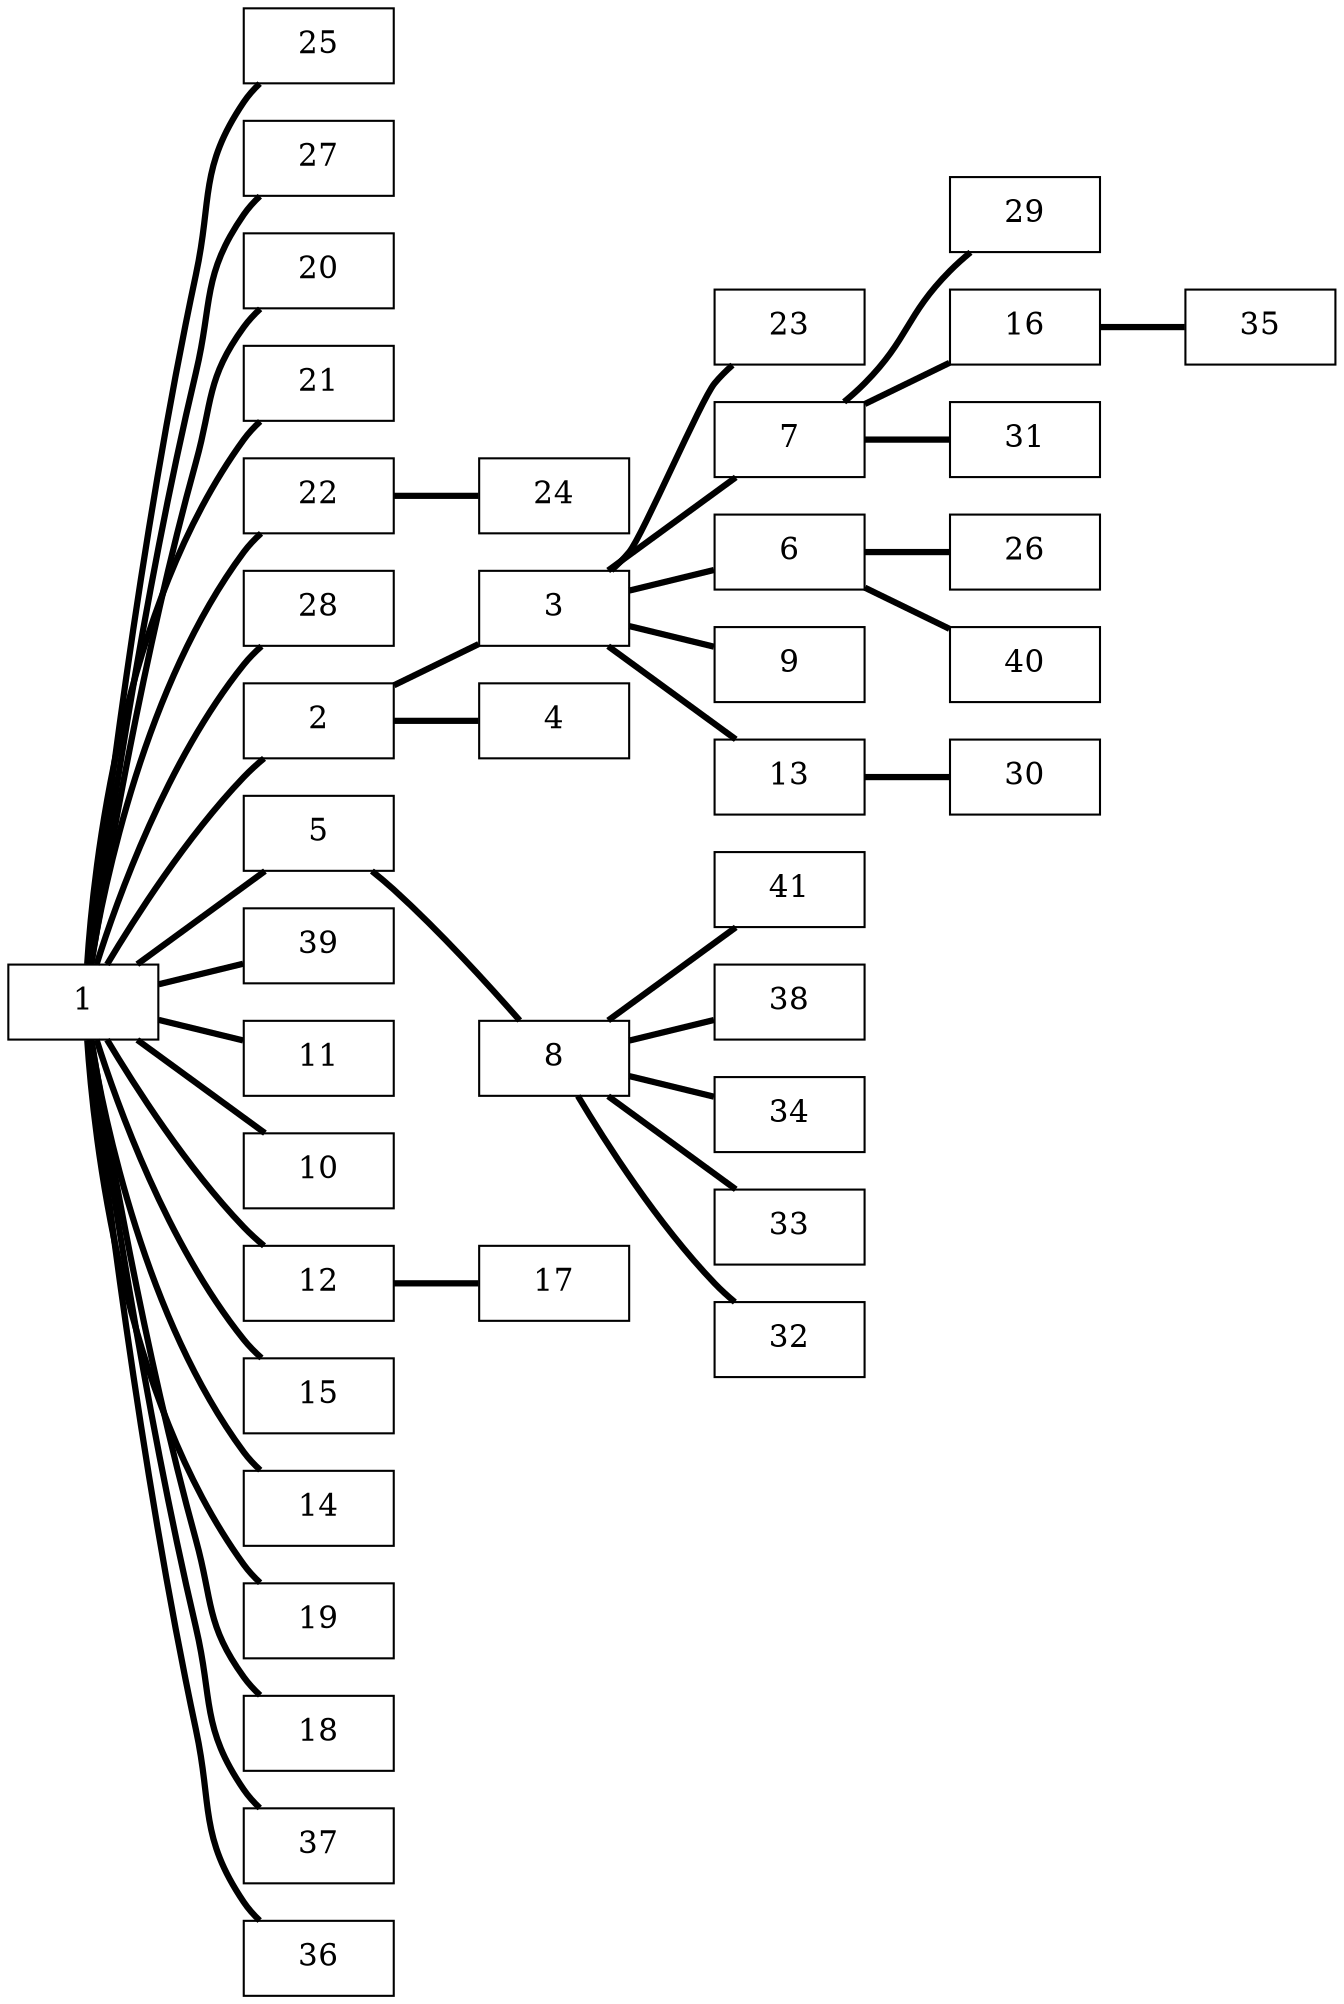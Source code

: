 graph{rankdir=LR;overlap = voronoi;



 subgraph{


24 [shape=box,style=filled,fillcolor=white,color=black,width=1.000000,fontsize=15];
25 [shape=box,style=filled,fillcolor=white,color=black,width=1.000000,fontsize=15];
26 [shape=box,style=filled,fillcolor=white,color=black,width=1.000000,fontsize=15];
27 [shape=box,style=filled,fillcolor=white,color=black,width=1.000000,fontsize=15];
20 [shape=box,style=filled,fillcolor=white,color=black,width=1.000000,fontsize=15];
21 [shape=box,style=filled,fillcolor=white,color=black,width=1.000000,fontsize=15];
22 [shape=box,style=filled,fillcolor=white,color=black,width=1.000000,fontsize=15];
23 [shape=box,style=filled,fillcolor=white,color=black,width=1.000000,fontsize=15];
28 [shape=box,style=filled,fillcolor=white,color=black,width=1.000000,fontsize=15];
29 [shape=box,style=filled,fillcolor=white,color=black,width=1.000000,fontsize=15];
40 [shape=box,style=filled,fillcolor=white,color=black,width=1.000000,fontsize=15];
41 [shape=box,style=filled,fillcolor=white,color=black,width=1.000000,fontsize=15];
1 [shape=box,style=filled,fillcolor=white,color=black,width=1.000000,fontsize=15];
3 [shape=box,style=filled,fillcolor=white,color=black,width=1.000000,fontsize=15];
2 [shape=box,style=filled,fillcolor=white,color=black,width=1.000000,fontsize=15];
5 [shape=box,style=filled,fillcolor=white,color=black,width=1.000000,fontsize=15];
4 [shape=box,style=filled,fillcolor=white,color=black,width=1.000000,fontsize=15];
7 [shape=box,style=filled,fillcolor=white,color=black,width=1.000000,fontsize=15];
6 [shape=box,style=filled,fillcolor=white,color=black,width=1.000000,fontsize=15];
9 [shape=box,style=filled,fillcolor=white,color=black,width=1.000000,fontsize=15];
8 [shape=box,style=filled,fillcolor=white,color=black,width=1.000000,fontsize=15];
39 [shape=box,style=filled,fillcolor=white,color=black,width=1.000000,fontsize=15];
38 [shape=box,style=filled,fillcolor=white,color=black,width=1.000000,fontsize=15];
11 [shape=box,style=filled,fillcolor=white,color=black,width=1.000000,fontsize=15];
10 [shape=box,style=filled,fillcolor=white,color=black,width=1.000000,fontsize=15];
13 [shape=box,style=filled,fillcolor=white,color=black,width=1.000000,fontsize=15];
12 [shape=box,style=filled,fillcolor=white,color=black,width=1.000000,fontsize=15];
15 [shape=box,style=filled,fillcolor=white,color=black,width=1.000000,fontsize=15];
14 [shape=box,style=filled,fillcolor=white,color=black,width=1.000000,fontsize=15];
17 [shape=box,style=filled,fillcolor=white,color=black,width=1.000000,fontsize=15];
16 [shape=box,style=filled,fillcolor=white,color=black,width=1.000000,fontsize=15];
19 [shape=box,style=filled,fillcolor=white,color=black,width=1.000000,fontsize=15];
18 [shape=box,style=filled,fillcolor=white,color=black,width=1.000000,fontsize=15];
31 [shape=box,style=filled,fillcolor=white,color=black,width=1.000000,fontsize=15];
30 [shape=box,style=filled,fillcolor=white,color=black,width=1.000000,fontsize=15];
37 [shape=box,style=filled,fillcolor=white,color=black,width=1.000000,fontsize=15];
36 [shape=box,style=filled,fillcolor=white,color=black,width=1.000000,fontsize=15];
35 [shape=box,style=filled,fillcolor=white,color=black,width=1.000000,fontsize=15];
34 [shape=box,style=filled,fillcolor=white,color=black,width=1.000000,fontsize=15];
33 [shape=box,style=filled,fillcolor=white,color=black,width=1.000000,fontsize=15];
32 [shape=box,style=filled,fillcolor=white,color=black,width=1.000000,fontsize=15];
1--10 [penwidth="3",fontsize=15,len=2,label=" "];
 1--11 [penwidth="3",fontsize=15,len=2,label=" "];
 1--12 [penwidth="3",fontsize=15,len=2,label=" "];
 1--14 [penwidth="3",fontsize=15,len=2,label=" "];
 1--15 [penwidth="3",fontsize=15,len=2,label=" "];
 1--18 [penwidth="3",fontsize=15,len=2,label=" "];
 1--19 [penwidth="3",fontsize=15,len=2,label=" "];
 1--2 [penwidth="3",fontsize=15,len=2,label=" "];
 1--20 [penwidth="3",fontsize=15,len=2,label=" "];
 1--21 [penwidth="3",fontsize=15,len=2,label=" "];
 12--17 [penwidth="3",fontsize=15,len=2,label=" "];
 1--22 [penwidth="3",fontsize=15,len=2,label=" "];
 1--25 [penwidth="3",fontsize=15,len=2,label=" "];
 1--27 [penwidth="3",fontsize=15,len=2,label=" "];
 1--28 [penwidth="3",fontsize=15,len=2,label=" "];
 13--30 [penwidth="3",fontsize=15,len=2,label=" "];
 1--36 [penwidth="3",fontsize=15,len=2,label=" "];
 1--37 [penwidth="3",fontsize=15,len=2,label=" "];
 1--39 [penwidth="3",fontsize=15,len=2,label=" "];
 1--5 [penwidth="3",fontsize=15,len=2,label=" "];
 16--35 [penwidth="3",fontsize=15,len=2,label=" "];
 22--24 [penwidth="3",fontsize=15,len=2,label=" "];
 2--3 [penwidth="3",fontsize=15,len=2,label=" "];
 2--4 [penwidth="3",fontsize=15,len=2,label=" "];
 3--13 [penwidth="3",fontsize=15,len=2,label=" "];
 3--23 [penwidth="3",fontsize=15,len=2,label=" "];
 3--6 [penwidth="3",fontsize=15,len=2,label=" "];
 3--7 [penwidth="3",fontsize=15,len=2,label=" "];
 3--9 [penwidth="3",fontsize=15,len=2,label=" "];
 5--8 [penwidth="3",fontsize=15,len=2,label=" "];
 6--26 [penwidth="3",fontsize=15,len=2,label=" "];
 6--40 [penwidth="3",fontsize=15,len=2,label=" "];
 7--16 [penwidth="3",fontsize=15,len=2,label=" "];
 7--29 [penwidth="3",fontsize=15,len=2,label=" "];
 7--31 [penwidth="3",fontsize=15,len=2,label=" "];
 8--32 [penwidth="3",fontsize=15,len=2,label=" "];
 8--33 [penwidth="3",fontsize=15,len=2,label=" "];
 8--34 [penwidth="3",fontsize=15,len=2,label=" "];
 8--38 [penwidth="3",fontsize=15,len=2,label=" "];
 8--41 [penwidth="3",fontsize=15,len=2,label=" "];
 }
subgraph{
 edge[color=chartreuse,weight=0];
}

}